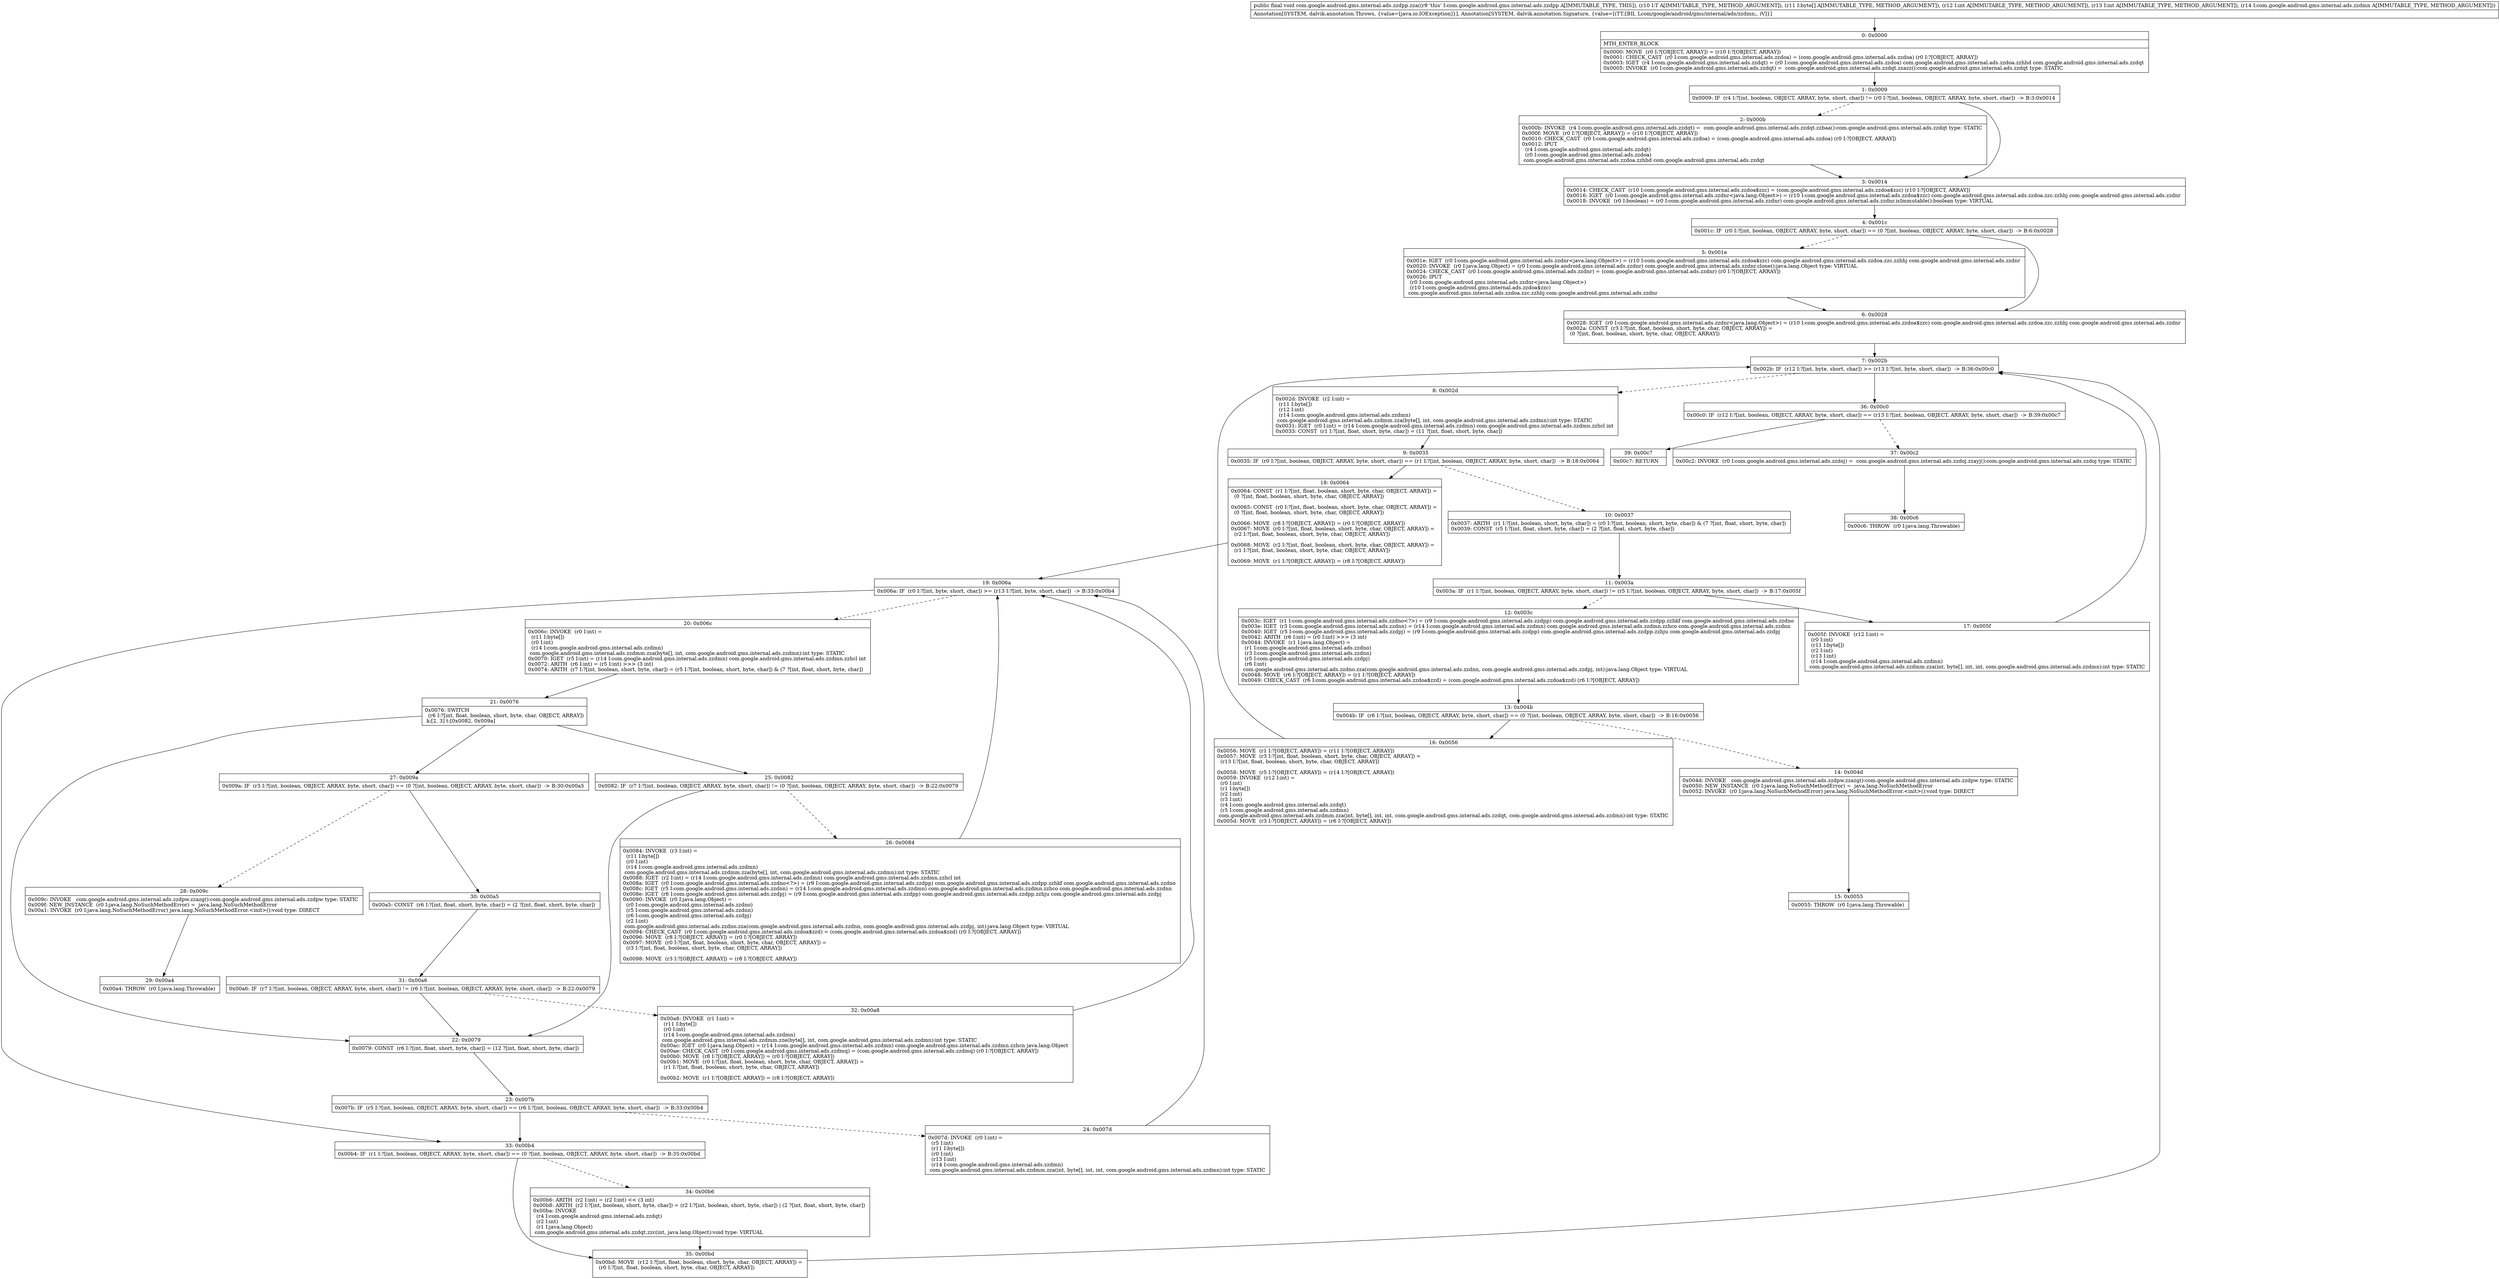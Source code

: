 digraph "CFG forcom.google.android.gms.internal.ads.zzdpp.zza(Ljava\/lang\/Object;[BIILcom\/google\/android\/gms\/internal\/ads\/zzdmn;)V" {
Node_0 [shape=record,label="{0\:\ 0x0000|MTH_ENTER_BLOCK\l|0x0000: MOVE  (r0 I:?[OBJECT, ARRAY]) = (r10 I:?[OBJECT, ARRAY]) \l0x0001: CHECK_CAST  (r0 I:com.google.android.gms.internal.ads.zzdoa) = (com.google.android.gms.internal.ads.zzdoa) (r0 I:?[OBJECT, ARRAY]) \l0x0003: IGET  (r4 I:com.google.android.gms.internal.ads.zzdqt) = (r0 I:com.google.android.gms.internal.ads.zzdoa) com.google.android.gms.internal.ads.zzdoa.zzhhd com.google.android.gms.internal.ads.zzdqt \l0x0005: INVOKE  (r0 I:com.google.android.gms.internal.ads.zzdqt) =  com.google.android.gms.internal.ads.zzdqt.zzazz():com.google.android.gms.internal.ads.zzdqt type: STATIC \l}"];
Node_1 [shape=record,label="{1\:\ 0x0009|0x0009: IF  (r4 I:?[int, boolean, OBJECT, ARRAY, byte, short, char]) != (r0 I:?[int, boolean, OBJECT, ARRAY, byte, short, char])  \-\> B:3:0x0014 \l}"];
Node_2 [shape=record,label="{2\:\ 0x000b|0x000b: INVOKE  (r4 I:com.google.android.gms.internal.ads.zzdqt) =  com.google.android.gms.internal.ads.zzdqt.zzbaa():com.google.android.gms.internal.ads.zzdqt type: STATIC \l0x000f: MOVE  (r0 I:?[OBJECT, ARRAY]) = (r10 I:?[OBJECT, ARRAY]) \l0x0010: CHECK_CAST  (r0 I:com.google.android.gms.internal.ads.zzdoa) = (com.google.android.gms.internal.ads.zzdoa) (r0 I:?[OBJECT, ARRAY]) \l0x0012: IPUT  \l  (r4 I:com.google.android.gms.internal.ads.zzdqt)\l  (r0 I:com.google.android.gms.internal.ads.zzdoa)\l com.google.android.gms.internal.ads.zzdoa.zzhhd com.google.android.gms.internal.ads.zzdqt \l}"];
Node_3 [shape=record,label="{3\:\ 0x0014|0x0014: CHECK_CAST  (r10 I:com.google.android.gms.internal.ads.zzdoa$zzc) = (com.google.android.gms.internal.ads.zzdoa$zzc) (r10 I:?[OBJECT, ARRAY]) \l0x0016: IGET  (r0 I:com.google.android.gms.internal.ads.zzdnr\<java.lang.Object\>) = (r10 I:com.google.android.gms.internal.ads.zzdoa$zzc) com.google.android.gms.internal.ads.zzdoa.zzc.zzhhj com.google.android.gms.internal.ads.zzdnr \l0x0018: INVOKE  (r0 I:boolean) = (r0 I:com.google.android.gms.internal.ads.zzdnr) com.google.android.gms.internal.ads.zzdnr.isImmutable():boolean type: VIRTUAL \l}"];
Node_4 [shape=record,label="{4\:\ 0x001c|0x001c: IF  (r0 I:?[int, boolean, OBJECT, ARRAY, byte, short, char]) == (0 ?[int, boolean, OBJECT, ARRAY, byte, short, char])  \-\> B:6:0x0028 \l}"];
Node_5 [shape=record,label="{5\:\ 0x001e|0x001e: IGET  (r0 I:com.google.android.gms.internal.ads.zzdnr\<java.lang.Object\>) = (r10 I:com.google.android.gms.internal.ads.zzdoa$zzc) com.google.android.gms.internal.ads.zzdoa.zzc.zzhhj com.google.android.gms.internal.ads.zzdnr \l0x0020: INVOKE  (r0 I:java.lang.Object) = (r0 I:com.google.android.gms.internal.ads.zzdnr) com.google.android.gms.internal.ads.zzdnr.clone():java.lang.Object type: VIRTUAL \l0x0024: CHECK_CAST  (r0 I:com.google.android.gms.internal.ads.zzdnr) = (com.google.android.gms.internal.ads.zzdnr) (r0 I:?[OBJECT, ARRAY]) \l0x0026: IPUT  \l  (r0 I:com.google.android.gms.internal.ads.zzdnr\<java.lang.Object\>)\l  (r10 I:com.google.android.gms.internal.ads.zzdoa$zzc)\l com.google.android.gms.internal.ads.zzdoa.zzc.zzhhj com.google.android.gms.internal.ads.zzdnr \l}"];
Node_6 [shape=record,label="{6\:\ 0x0028|0x0028: IGET  (r0 I:com.google.android.gms.internal.ads.zzdnr\<java.lang.Object\>) = (r10 I:com.google.android.gms.internal.ads.zzdoa$zzc) com.google.android.gms.internal.ads.zzdoa.zzc.zzhhj com.google.android.gms.internal.ads.zzdnr \l0x002a: CONST  (r3 I:?[int, float, boolean, short, byte, char, OBJECT, ARRAY]) = \l  (0 ?[int, float, boolean, short, byte, char, OBJECT, ARRAY])\l \l}"];
Node_7 [shape=record,label="{7\:\ 0x002b|0x002b: IF  (r12 I:?[int, byte, short, char]) \>= (r13 I:?[int, byte, short, char])  \-\> B:36:0x00c0 \l}"];
Node_8 [shape=record,label="{8\:\ 0x002d|0x002d: INVOKE  (r2 I:int) = \l  (r11 I:byte[])\l  (r12 I:int)\l  (r14 I:com.google.android.gms.internal.ads.zzdmn)\l com.google.android.gms.internal.ads.zzdmm.zza(byte[], int, com.google.android.gms.internal.ads.zzdmn):int type: STATIC \l0x0031: IGET  (r0 I:int) = (r14 I:com.google.android.gms.internal.ads.zzdmn) com.google.android.gms.internal.ads.zzdmn.zzhcl int \l0x0033: CONST  (r1 I:?[int, float, short, byte, char]) = (11 ?[int, float, short, byte, char]) \l}"];
Node_9 [shape=record,label="{9\:\ 0x0035|0x0035: IF  (r0 I:?[int, boolean, OBJECT, ARRAY, byte, short, char]) == (r1 I:?[int, boolean, OBJECT, ARRAY, byte, short, char])  \-\> B:18:0x0064 \l}"];
Node_10 [shape=record,label="{10\:\ 0x0037|0x0037: ARITH  (r1 I:?[int, boolean, short, byte, char]) = (r0 I:?[int, boolean, short, byte, char]) & (7 ?[int, float, short, byte, char]) \l0x0039: CONST  (r5 I:?[int, float, short, byte, char]) = (2 ?[int, float, short, byte, char]) \l}"];
Node_11 [shape=record,label="{11\:\ 0x003a|0x003a: IF  (r1 I:?[int, boolean, OBJECT, ARRAY, byte, short, char]) != (r5 I:?[int, boolean, OBJECT, ARRAY, byte, short, char])  \-\> B:17:0x005f \l}"];
Node_12 [shape=record,label="{12\:\ 0x003c|0x003c: IGET  (r1 I:com.google.android.gms.internal.ads.zzdno\<?\>) = (r9 I:com.google.android.gms.internal.ads.zzdpp) com.google.android.gms.internal.ads.zzdpp.zzhkf com.google.android.gms.internal.ads.zzdno \l0x003e: IGET  (r3 I:com.google.android.gms.internal.ads.zzdnn) = (r14 I:com.google.android.gms.internal.ads.zzdmn) com.google.android.gms.internal.ads.zzdmn.zzhco com.google.android.gms.internal.ads.zzdnn \l0x0040: IGET  (r5 I:com.google.android.gms.internal.ads.zzdpj) = (r9 I:com.google.android.gms.internal.ads.zzdpp) com.google.android.gms.internal.ads.zzdpp.zzhju com.google.android.gms.internal.ads.zzdpj \l0x0042: ARITH  (r6 I:int) = (r0 I:int) \>\>\> (3 int) \l0x0044: INVOKE  (r1 I:java.lang.Object) = \l  (r1 I:com.google.android.gms.internal.ads.zzdno)\l  (r3 I:com.google.android.gms.internal.ads.zzdnn)\l  (r5 I:com.google.android.gms.internal.ads.zzdpj)\l  (r6 I:int)\l com.google.android.gms.internal.ads.zzdno.zza(com.google.android.gms.internal.ads.zzdnn, com.google.android.gms.internal.ads.zzdpj, int):java.lang.Object type: VIRTUAL \l0x0048: MOVE  (r6 I:?[OBJECT, ARRAY]) = (r1 I:?[OBJECT, ARRAY]) \l0x0049: CHECK_CAST  (r6 I:com.google.android.gms.internal.ads.zzdoa$zzd) = (com.google.android.gms.internal.ads.zzdoa$zzd) (r6 I:?[OBJECT, ARRAY]) \l}"];
Node_13 [shape=record,label="{13\:\ 0x004b|0x004b: IF  (r6 I:?[int, boolean, OBJECT, ARRAY, byte, short, char]) == (0 ?[int, boolean, OBJECT, ARRAY, byte, short, char])  \-\> B:16:0x0056 \l}"];
Node_14 [shape=record,label="{14\:\ 0x004d|0x004d: INVOKE   com.google.android.gms.internal.ads.zzdpw.zzazg():com.google.android.gms.internal.ads.zzdpw type: STATIC \l0x0050: NEW_INSTANCE  (r0 I:java.lang.NoSuchMethodError) =  java.lang.NoSuchMethodError \l0x0052: INVOKE  (r0 I:java.lang.NoSuchMethodError) java.lang.NoSuchMethodError.\<init\>():void type: DIRECT \l}"];
Node_15 [shape=record,label="{15\:\ 0x0055|0x0055: THROW  (r0 I:java.lang.Throwable) \l}"];
Node_16 [shape=record,label="{16\:\ 0x0056|0x0056: MOVE  (r1 I:?[OBJECT, ARRAY]) = (r11 I:?[OBJECT, ARRAY]) \l0x0057: MOVE  (r3 I:?[int, float, boolean, short, byte, char, OBJECT, ARRAY]) = \l  (r13 I:?[int, float, boolean, short, byte, char, OBJECT, ARRAY])\l \l0x0058: MOVE  (r5 I:?[OBJECT, ARRAY]) = (r14 I:?[OBJECT, ARRAY]) \l0x0059: INVOKE  (r12 I:int) = \l  (r0 I:int)\l  (r1 I:byte[])\l  (r2 I:int)\l  (r3 I:int)\l  (r4 I:com.google.android.gms.internal.ads.zzdqt)\l  (r5 I:com.google.android.gms.internal.ads.zzdmn)\l com.google.android.gms.internal.ads.zzdmm.zza(int, byte[], int, int, com.google.android.gms.internal.ads.zzdqt, com.google.android.gms.internal.ads.zzdmn):int type: STATIC \l0x005d: MOVE  (r3 I:?[OBJECT, ARRAY]) = (r6 I:?[OBJECT, ARRAY]) \l}"];
Node_17 [shape=record,label="{17\:\ 0x005f|0x005f: INVOKE  (r12 I:int) = \l  (r0 I:int)\l  (r11 I:byte[])\l  (r2 I:int)\l  (r13 I:int)\l  (r14 I:com.google.android.gms.internal.ads.zzdmn)\l com.google.android.gms.internal.ads.zzdmm.zza(int, byte[], int, int, com.google.android.gms.internal.ads.zzdmn):int type: STATIC \l}"];
Node_18 [shape=record,label="{18\:\ 0x0064|0x0064: CONST  (r1 I:?[int, float, boolean, short, byte, char, OBJECT, ARRAY]) = \l  (0 ?[int, float, boolean, short, byte, char, OBJECT, ARRAY])\l \l0x0065: CONST  (r0 I:?[int, float, boolean, short, byte, char, OBJECT, ARRAY]) = \l  (0 ?[int, float, boolean, short, byte, char, OBJECT, ARRAY])\l \l0x0066: MOVE  (r8 I:?[OBJECT, ARRAY]) = (r0 I:?[OBJECT, ARRAY]) \l0x0067: MOVE  (r0 I:?[int, float, boolean, short, byte, char, OBJECT, ARRAY]) = \l  (r2 I:?[int, float, boolean, short, byte, char, OBJECT, ARRAY])\l \l0x0068: MOVE  (r2 I:?[int, float, boolean, short, byte, char, OBJECT, ARRAY]) = \l  (r1 I:?[int, float, boolean, short, byte, char, OBJECT, ARRAY])\l \l0x0069: MOVE  (r1 I:?[OBJECT, ARRAY]) = (r8 I:?[OBJECT, ARRAY]) \l}"];
Node_19 [shape=record,label="{19\:\ 0x006a|0x006a: IF  (r0 I:?[int, byte, short, char]) \>= (r13 I:?[int, byte, short, char])  \-\> B:33:0x00b4 \l}"];
Node_20 [shape=record,label="{20\:\ 0x006c|0x006c: INVOKE  (r0 I:int) = \l  (r11 I:byte[])\l  (r0 I:int)\l  (r14 I:com.google.android.gms.internal.ads.zzdmn)\l com.google.android.gms.internal.ads.zzdmm.zza(byte[], int, com.google.android.gms.internal.ads.zzdmn):int type: STATIC \l0x0070: IGET  (r5 I:int) = (r14 I:com.google.android.gms.internal.ads.zzdmn) com.google.android.gms.internal.ads.zzdmn.zzhcl int \l0x0072: ARITH  (r6 I:int) = (r5 I:int) \>\>\> (3 int) \l0x0074: ARITH  (r7 I:?[int, boolean, short, byte, char]) = (r5 I:?[int, boolean, short, byte, char]) & (7 ?[int, float, short, byte, char]) \l}"];
Node_21 [shape=record,label="{21\:\ 0x0076|0x0076: SWITCH  \l  (r6 I:?[int, float, boolean, short, byte, char, OBJECT, ARRAY])\l k:[2, 3] t:[0x0082, 0x009a] \l}"];
Node_22 [shape=record,label="{22\:\ 0x0079|0x0079: CONST  (r6 I:?[int, float, short, byte, char]) = (12 ?[int, float, short, byte, char]) \l}"];
Node_23 [shape=record,label="{23\:\ 0x007b|0x007b: IF  (r5 I:?[int, boolean, OBJECT, ARRAY, byte, short, char]) == (r6 I:?[int, boolean, OBJECT, ARRAY, byte, short, char])  \-\> B:33:0x00b4 \l}"];
Node_24 [shape=record,label="{24\:\ 0x007d|0x007d: INVOKE  (r0 I:int) = \l  (r5 I:int)\l  (r11 I:byte[])\l  (r0 I:int)\l  (r13 I:int)\l  (r14 I:com.google.android.gms.internal.ads.zzdmn)\l com.google.android.gms.internal.ads.zzdmm.zza(int, byte[], int, int, com.google.android.gms.internal.ads.zzdmn):int type: STATIC \l}"];
Node_25 [shape=record,label="{25\:\ 0x0082|0x0082: IF  (r7 I:?[int, boolean, OBJECT, ARRAY, byte, short, char]) != (0 ?[int, boolean, OBJECT, ARRAY, byte, short, char])  \-\> B:22:0x0079 \l}"];
Node_26 [shape=record,label="{26\:\ 0x0084|0x0084: INVOKE  (r3 I:int) = \l  (r11 I:byte[])\l  (r0 I:int)\l  (r14 I:com.google.android.gms.internal.ads.zzdmn)\l com.google.android.gms.internal.ads.zzdmm.zza(byte[], int, com.google.android.gms.internal.ads.zzdmn):int type: STATIC \l0x0088: IGET  (r2 I:int) = (r14 I:com.google.android.gms.internal.ads.zzdmn) com.google.android.gms.internal.ads.zzdmn.zzhcl int \l0x008a: IGET  (r0 I:com.google.android.gms.internal.ads.zzdno\<?\>) = (r9 I:com.google.android.gms.internal.ads.zzdpp) com.google.android.gms.internal.ads.zzdpp.zzhkf com.google.android.gms.internal.ads.zzdno \l0x008c: IGET  (r5 I:com.google.android.gms.internal.ads.zzdnn) = (r14 I:com.google.android.gms.internal.ads.zzdmn) com.google.android.gms.internal.ads.zzdmn.zzhco com.google.android.gms.internal.ads.zzdnn \l0x008e: IGET  (r6 I:com.google.android.gms.internal.ads.zzdpj) = (r9 I:com.google.android.gms.internal.ads.zzdpp) com.google.android.gms.internal.ads.zzdpp.zzhju com.google.android.gms.internal.ads.zzdpj \l0x0090: INVOKE  (r0 I:java.lang.Object) = \l  (r0 I:com.google.android.gms.internal.ads.zzdno)\l  (r5 I:com.google.android.gms.internal.ads.zzdnn)\l  (r6 I:com.google.android.gms.internal.ads.zzdpj)\l  (r2 I:int)\l com.google.android.gms.internal.ads.zzdno.zza(com.google.android.gms.internal.ads.zzdnn, com.google.android.gms.internal.ads.zzdpj, int):java.lang.Object type: VIRTUAL \l0x0094: CHECK_CAST  (r0 I:com.google.android.gms.internal.ads.zzdoa$zzd) = (com.google.android.gms.internal.ads.zzdoa$zzd) (r0 I:?[OBJECT, ARRAY]) \l0x0096: MOVE  (r8 I:?[OBJECT, ARRAY]) = (r0 I:?[OBJECT, ARRAY]) \l0x0097: MOVE  (r0 I:?[int, float, boolean, short, byte, char, OBJECT, ARRAY]) = \l  (r3 I:?[int, float, boolean, short, byte, char, OBJECT, ARRAY])\l \l0x0098: MOVE  (r3 I:?[OBJECT, ARRAY]) = (r8 I:?[OBJECT, ARRAY]) \l}"];
Node_27 [shape=record,label="{27\:\ 0x009a|0x009a: IF  (r3 I:?[int, boolean, OBJECT, ARRAY, byte, short, char]) == (0 ?[int, boolean, OBJECT, ARRAY, byte, short, char])  \-\> B:30:0x00a5 \l}"];
Node_28 [shape=record,label="{28\:\ 0x009c|0x009c: INVOKE   com.google.android.gms.internal.ads.zzdpw.zzazg():com.google.android.gms.internal.ads.zzdpw type: STATIC \l0x009f: NEW_INSTANCE  (r0 I:java.lang.NoSuchMethodError) =  java.lang.NoSuchMethodError \l0x00a1: INVOKE  (r0 I:java.lang.NoSuchMethodError) java.lang.NoSuchMethodError.\<init\>():void type: DIRECT \l}"];
Node_29 [shape=record,label="{29\:\ 0x00a4|0x00a4: THROW  (r0 I:java.lang.Throwable) \l}"];
Node_30 [shape=record,label="{30\:\ 0x00a5|0x00a5: CONST  (r6 I:?[int, float, short, byte, char]) = (2 ?[int, float, short, byte, char]) \l}"];
Node_31 [shape=record,label="{31\:\ 0x00a6|0x00a6: IF  (r7 I:?[int, boolean, OBJECT, ARRAY, byte, short, char]) != (r6 I:?[int, boolean, OBJECT, ARRAY, byte, short, char])  \-\> B:22:0x0079 \l}"];
Node_32 [shape=record,label="{32\:\ 0x00a8|0x00a8: INVOKE  (r1 I:int) = \l  (r11 I:byte[])\l  (r0 I:int)\l  (r14 I:com.google.android.gms.internal.ads.zzdmn)\l com.google.android.gms.internal.ads.zzdmm.zze(byte[], int, com.google.android.gms.internal.ads.zzdmn):int type: STATIC \l0x00ac: IGET  (r0 I:java.lang.Object) = (r14 I:com.google.android.gms.internal.ads.zzdmn) com.google.android.gms.internal.ads.zzdmn.zzhcn java.lang.Object \l0x00ae: CHECK_CAST  (r0 I:com.google.android.gms.internal.ads.zzdmq) = (com.google.android.gms.internal.ads.zzdmq) (r0 I:?[OBJECT, ARRAY]) \l0x00b0: MOVE  (r8 I:?[OBJECT, ARRAY]) = (r0 I:?[OBJECT, ARRAY]) \l0x00b1: MOVE  (r0 I:?[int, float, boolean, short, byte, char, OBJECT, ARRAY]) = \l  (r1 I:?[int, float, boolean, short, byte, char, OBJECT, ARRAY])\l \l0x00b2: MOVE  (r1 I:?[OBJECT, ARRAY]) = (r8 I:?[OBJECT, ARRAY]) \l}"];
Node_33 [shape=record,label="{33\:\ 0x00b4|0x00b4: IF  (r1 I:?[int, boolean, OBJECT, ARRAY, byte, short, char]) == (0 ?[int, boolean, OBJECT, ARRAY, byte, short, char])  \-\> B:35:0x00bd \l}"];
Node_34 [shape=record,label="{34\:\ 0x00b6|0x00b6: ARITH  (r2 I:int) = (r2 I:int) \<\< (3 int) \l0x00b8: ARITH  (r2 I:?[int, boolean, short, byte, char]) = (r2 I:?[int, boolean, short, byte, char]) \| (2 ?[int, float, short, byte, char]) \l0x00ba: INVOKE  \l  (r4 I:com.google.android.gms.internal.ads.zzdqt)\l  (r2 I:int)\l  (r1 I:java.lang.Object)\l com.google.android.gms.internal.ads.zzdqt.zzc(int, java.lang.Object):void type: VIRTUAL \l}"];
Node_35 [shape=record,label="{35\:\ 0x00bd|0x00bd: MOVE  (r12 I:?[int, float, boolean, short, byte, char, OBJECT, ARRAY]) = \l  (r0 I:?[int, float, boolean, short, byte, char, OBJECT, ARRAY])\l \l}"];
Node_36 [shape=record,label="{36\:\ 0x00c0|0x00c0: IF  (r12 I:?[int, boolean, OBJECT, ARRAY, byte, short, char]) == (r13 I:?[int, boolean, OBJECT, ARRAY, byte, short, char])  \-\> B:39:0x00c7 \l}"];
Node_37 [shape=record,label="{37\:\ 0x00c2|0x00c2: INVOKE  (r0 I:com.google.android.gms.internal.ads.zzdoj) =  com.google.android.gms.internal.ads.zzdoj.zzayj():com.google.android.gms.internal.ads.zzdoj type: STATIC \l}"];
Node_38 [shape=record,label="{38\:\ 0x00c6|0x00c6: THROW  (r0 I:java.lang.Throwable) \l}"];
Node_39 [shape=record,label="{39\:\ 0x00c7|0x00c7: RETURN   \l}"];
MethodNode[shape=record,label="{public final void com.google.android.gms.internal.ads.zzdpp.zza((r9 'this' I:com.google.android.gms.internal.ads.zzdpp A[IMMUTABLE_TYPE, THIS]), (r10 I:T A[IMMUTABLE_TYPE, METHOD_ARGUMENT]), (r11 I:byte[] A[IMMUTABLE_TYPE, METHOD_ARGUMENT]), (r12 I:int A[IMMUTABLE_TYPE, METHOD_ARGUMENT]), (r13 I:int A[IMMUTABLE_TYPE, METHOD_ARGUMENT]), (r14 I:com.google.android.gms.internal.ads.zzdmn A[IMMUTABLE_TYPE, METHOD_ARGUMENT]))  | Annotation[SYSTEM, dalvik.annotation.Throws, \{value=[java.io.IOException]\}], Annotation[SYSTEM, dalvik.annotation.Signature, \{value=[(TT;[BII, Lcom\/google\/android\/gms\/internal\/ads\/zzdmn;, )V]\}]\l}"];
MethodNode -> Node_0;
Node_0 -> Node_1;
Node_1 -> Node_2[style=dashed];
Node_1 -> Node_3;
Node_2 -> Node_3;
Node_3 -> Node_4;
Node_4 -> Node_5[style=dashed];
Node_4 -> Node_6;
Node_5 -> Node_6;
Node_6 -> Node_7;
Node_7 -> Node_8[style=dashed];
Node_7 -> Node_36;
Node_8 -> Node_9;
Node_9 -> Node_10[style=dashed];
Node_9 -> Node_18;
Node_10 -> Node_11;
Node_11 -> Node_12[style=dashed];
Node_11 -> Node_17;
Node_12 -> Node_13;
Node_13 -> Node_14[style=dashed];
Node_13 -> Node_16;
Node_14 -> Node_15;
Node_16 -> Node_7;
Node_17 -> Node_7;
Node_18 -> Node_19;
Node_19 -> Node_20[style=dashed];
Node_19 -> Node_33;
Node_20 -> Node_21;
Node_21 -> Node_22;
Node_21 -> Node_25;
Node_21 -> Node_27;
Node_22 -> Node_23;
Node_23 -> Node_24[style=dashed];
Node_23 -> Node_33;
Node_24 -> Node_19;
Node_25 -> Node_22;
Node_25 -> Node_26[style=dashed];
Node_26 -> Node_19;
Node_27 -> Node_28[style=dashed];
Node_27 -> Node_30;
Node_28 -> Node_29;
Node_30 -> Node_31;
Node_31 -> Node_22;
Node_31 -> Node_32[style=dashed];
Node_32 -> Node_19;
Node_33 -> Node_34[style=dashed];
Node_33 -> Node_35;
Node_34 -> Node_35;
Node_35 -> Node_7;
Node_36 -> Node_37[style=dashed];
Node_36 -> Node_39;
Node_37 -> Node_38;
}

